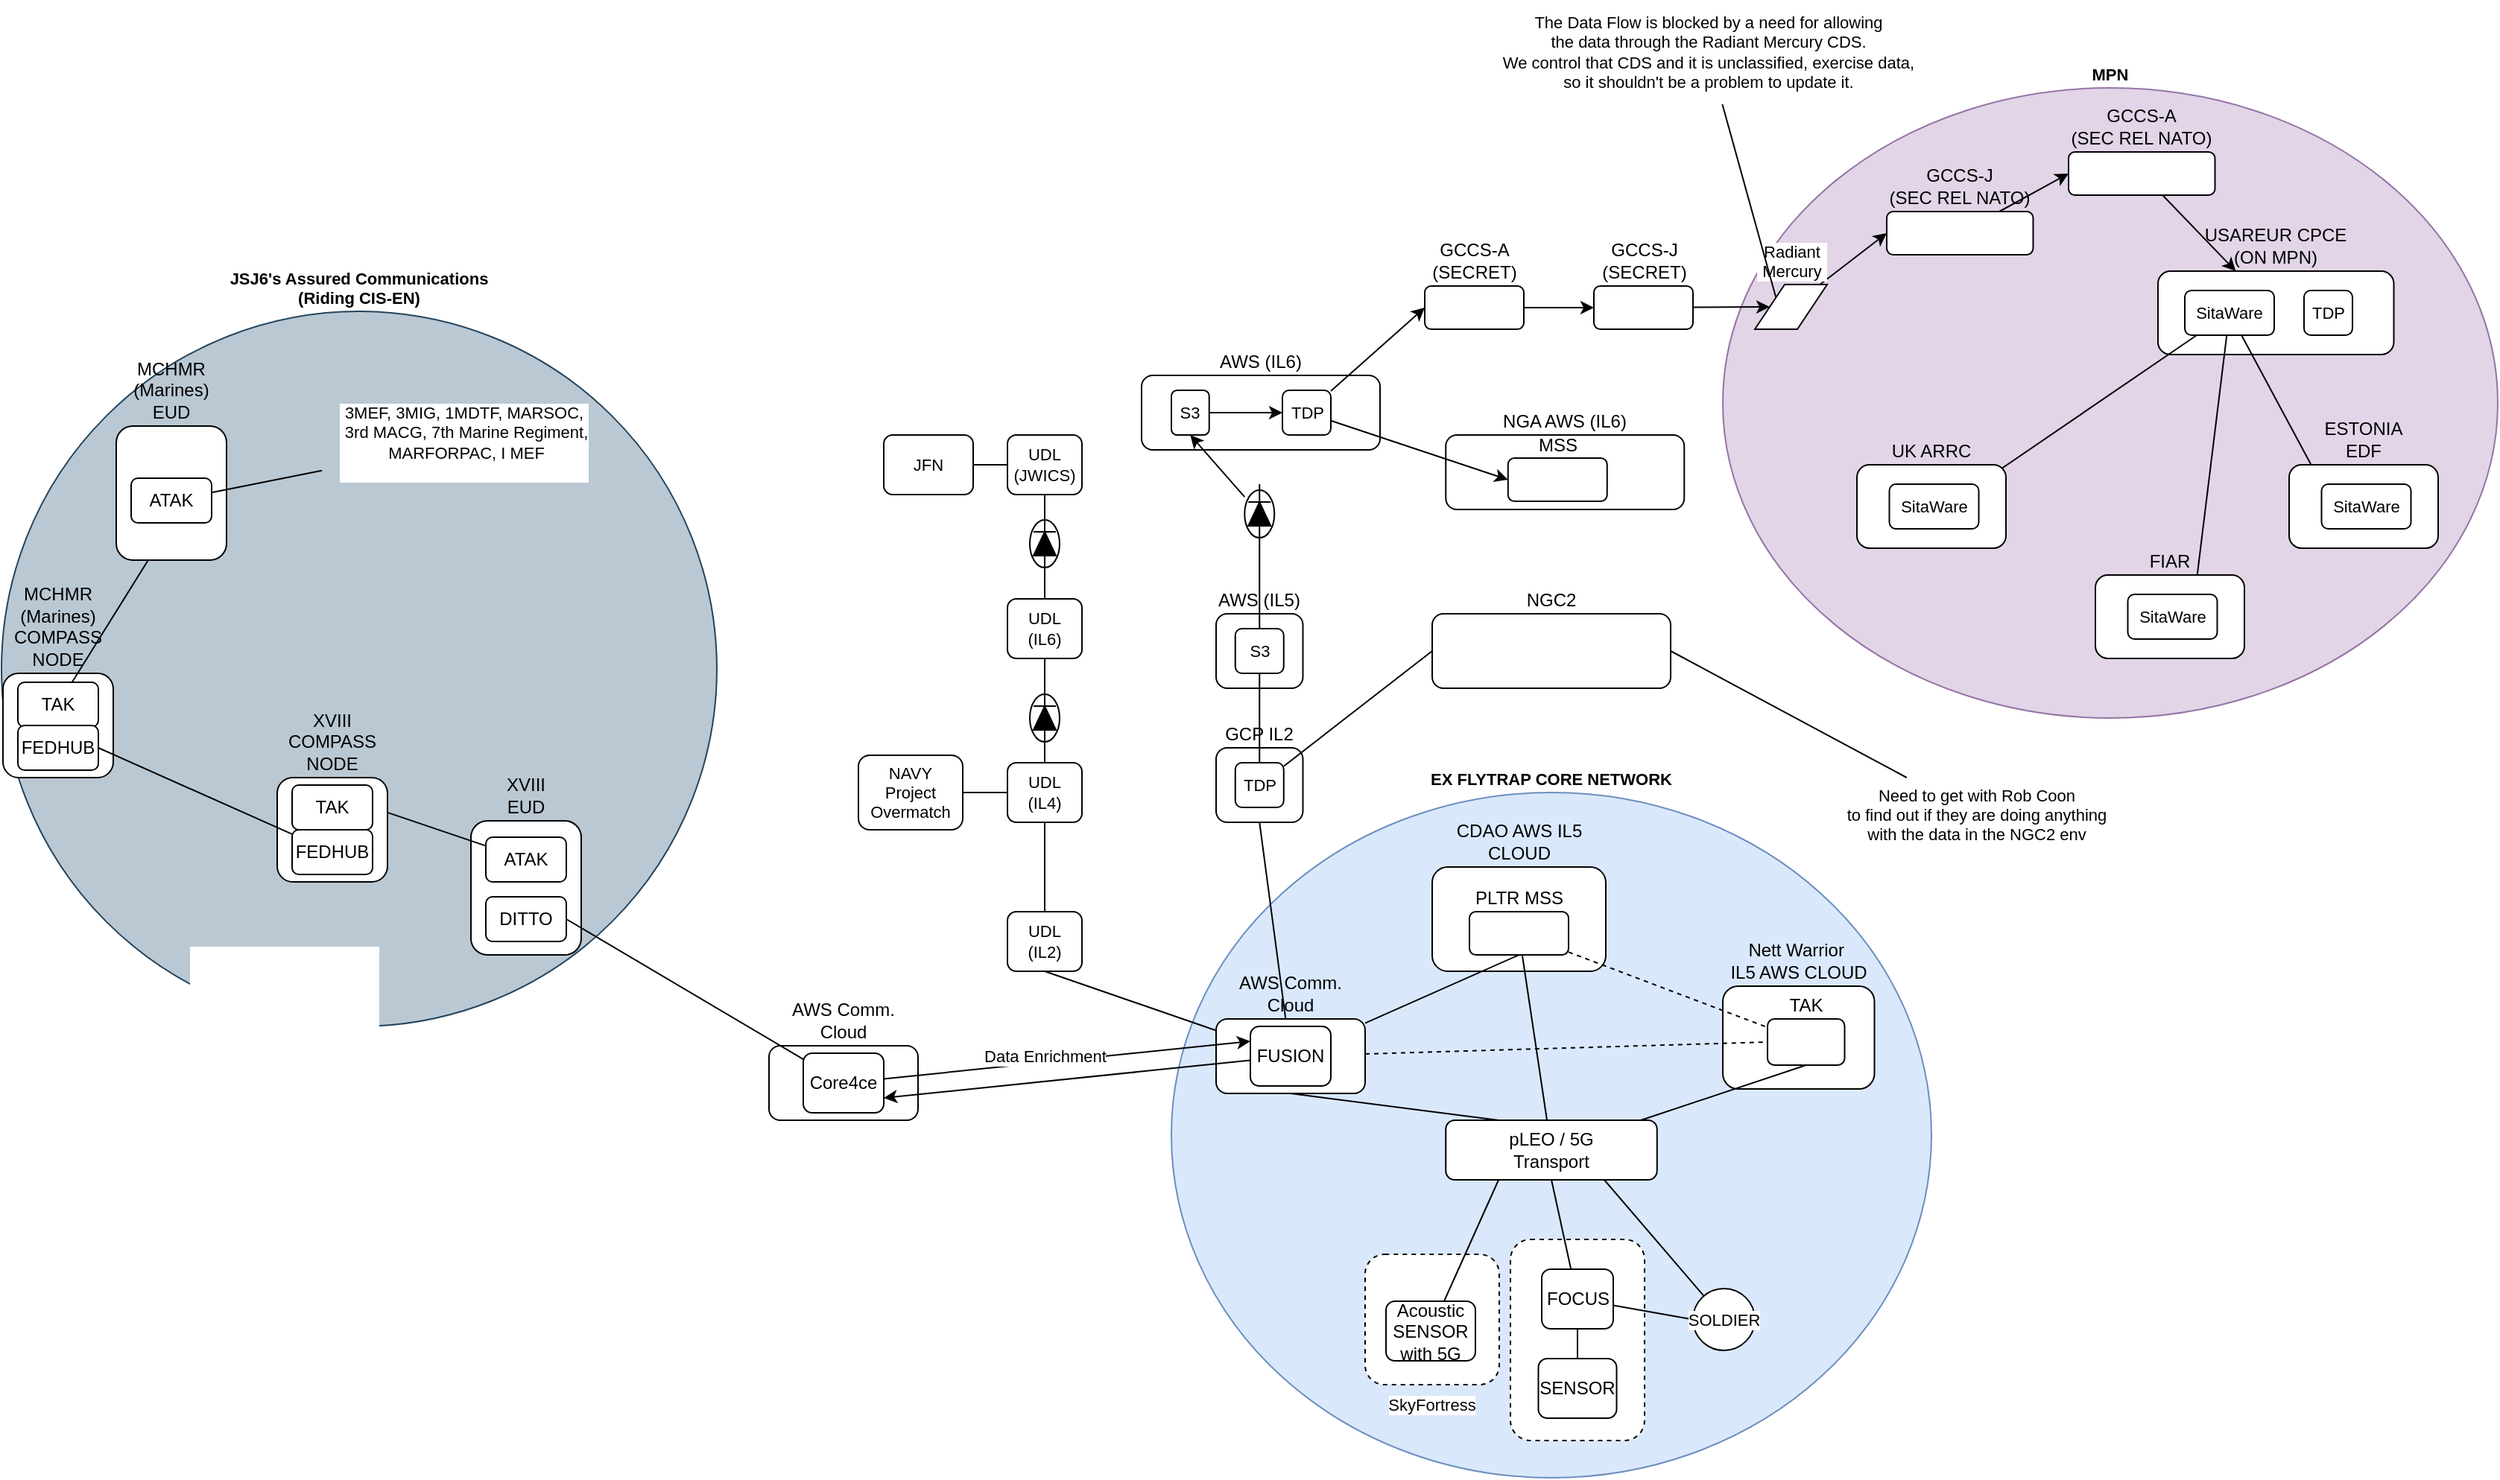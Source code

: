 <mxfile version="27.0.9">
  <diagram name="Page-1" id="hvNq0bLNqhKwoZfUZP0T">
    <mxGraphModel dx="1759" dy="1660" grid="1" gridSize="10" guides="1" tooltips="1" connect="1" arrows="1" fold="1" page="1" pageScale="1" pageWidth="850" pageHeight="1100" math="0" shadow="0">
      <root>
        <mxCell id="0" />
        <mxCell id="1" parent="0" />
        <mxCell id="hDkIq6Xu9XrADPTMmhmZ-83" value="&lt;div&gt;&lt;b&gt;JSJ6&#39;s Assured Communications&lt;/b&gt;&lt;/div&gt;&lt;div&gt;&lt;b&gt;(Riding CIS-EN)&lt;/b&gt;&lt;/div&gt;" style="ellipse;whiteSpace=wrap;html=1;aspect=fixed;fontFamily=Helvetica;fontSize=11;labelBackgroundColor=default;labelPosition=center;verticalLabelPosition=top;align=center;verticalAlign=bottom;fillColor=#bac8d3;strokeColor=#23445d;" parent="1" vertex="1">
          <mxGeometry x="-665" y="-413" width="480" height="480" as="geometry" />
        </mxCell>
        <mxCell id="hDkIq6Xu9XrADPTMmhmZ-85" value="XVIII&lt;div&gt;EUD&lt;/div&gt;" style="rounded=1;whiteSpace=wrap;html=1;labelPosition=center;verticalLabelPosition=top;align=center;verticalAlign=bottom;" parent="1" vertex="1">
          <mxGeometry x="-350" y="-71" width="74" height="90" as="geometry" />
        </mxCell>
        <mxCell id="hDkIq6Xu9XrADPTMmhmZ-66" value="&lt;b&gt;MPN&lt;/b&gt;" style="ellipse;whiteSpace=wrap;html=1;fontFamily=Helvetica;fontSize=11;labelBackgroundColor=default;fillColor=#e1d5e7;strokeColor=#9673a6;labelPosition=center;verticalLabelPosition=top;align=center;verticalAlign=bottom;" parent="1" vertex="1">
          <mxGeometry x="490" y="-563" width="520" height="423" as="geometry" />
        </mxCell>
        <mxCell id="jyh1h8HAa2u7fzU4bVlv-119" value="&lt;b&gt;EX FLYTRAP CORE NETWORK&lt;/b&gt;" style="ellipse;whiteSpace=wrap;html=1;fontFamily=Helvetica;fontSize=11;labelBackgroundColor=default;fillColor=#dae8fc;strokeColor=#6c8ebf;labelPosition=center;verticalLabelPosition=top;align=center;verticalAlign=bottom;" parent="1" vertex="1">
          <mxGeometry x="120" y="-90" width="510" height="460" as="geometry" />
        </mxCell>
        <mxCell id="jyh1h8HAa2u7fzU4bVlv-82" value="AWS Comm. Cloud" style="rounded=1;whiteSpace=wrap;html=1;labelPosition=center;verticalLabelPosition=top;align=center;verticalAlign=bottom;" parent="1" vertex="1">
          <mxGeometry x="150" y="62" width="100" height="50" as="geometry" />
        </mxCell>
        <mxCell id="hDkIq6Xu9XrADPTMmhmZ-47" value="NGA AWS (IL6)" style="rounded=1;whiteSpace=wrap;html=1;labelPosition=center;verticalLabelPosition=top;align=center;verticalAlign=bottom;" parent="1" vertex="1">
          <mxGeometry x="304.13" y="-330" width="160" height="50" as="geometry" />
        </mxCell>
        <mxCell id="hDkIq6Xu9XrADPTMmhmZ-37" value="AWS (IL6)" style="rounded=1;whiteSpace=wrap;html=1;labelPosition=center;verticalLabelPosition=top;align=center;verticalAlign=bottom;" parent="1" vertex="1">
          <mxGeometry x="100" y="-370" width="160" height="50" as="geometry" />
        </mxCell>
        <mxCell id="hDkIq6Xu9XrADPTMmhmZ-25" value="GCP IL2" style="rounded=1;whiteSpace=wrap;html=1;labelPosition=center;verticalLabelPosition=top;align=center;verticalAlign=bottom;" parent="1" vertex="1">
          <mxGeometry x="150" y="-120" width="58.25" height="50" as="geometry" />
        </mxCell>
        <mxCell id="hDkIq6Xu9XrADPTMmhmZ-33" value="AWS (IL5)" style="rounded=1;whiteSpace=wrap;html=1;labelPosition=center;verticalLabelPosition=top;align=center;verticalAlign=bottom;" parent="1" vertex="1">
          <mxGeometry x="150" y="-210" width="58.25" height="50" as="geometry" />
        </mxCell>
        <mxCell id="hDkIq6Xu9XrADPTMmhmZ-26" value="AWS Comm. Cloud" style="rounded=1;whiteSpace=wrap;html=1;labelPosition=center;verticalLabelPosition=top;align=center;verticalAlign=bottom;" parent="1" vertex="1">
          <mxGeometry x="-150" y="80" width="100" height="50" as="geometry" />
        </mxCell>
        <mxCell id="jyh1h8HAa2u7fzU4bVlv-79" value="CDAO AWS IL5 CLOUD" style="rounded=1;whiteSpace=wrap;html=1;labelPosition=center;verticalLabelPosition=top;align=center;verticalAlign=bottom;" parent="1" vertex="1">
          <mxGeometry x="295" y="-40" width="116.5" height="70" as="geometry" />
        </mxCell>
        <mxCell id="jyh1h8HAa2u7fzU4bVlv-77" value="" style="rounded=1;whiteSpace=wrap;html=1;fontFamily=Helvetica;fontSize=11;fontColor=default;labelBackgroundColor=default;dashed=1;labelPosition=center;verticalLabelPosition=bottom;align=center;verticalAlign=top;" parent="1" vertex="1">
          <mxGeometry x="347.5" y="210" width="90" height="135" as="geometry" />
        </mxCell>
        <mxCell id="jyh1h8HAa2u7fzU4bVlv-12" value="Nett Warrior&amp;nbsp;&lt;div&gt;IL5 AWS CLOUD&lt;/div&gt;" style="rounded=1;whiteSpace=wrap;html=1;labelPosition=center;verticalLabelPosition=top;align=center;verticalAlign=bottom;" parent="1" vertex="1">
          <mxGeometry x="490" y="40" width="101.75" height="69" as="geometry" />
        </mxCell>
        <mxCell id="jyh1h8HAa2u7fzU4bVlv-13" value="TAK" style="rounded=1;whiteSpace=wrap;html=1;labelPosition=center;verticalLabelPosition=top;align=center;verticalAlign=bottom;" parent="1" vertex="1">
          <mxGeometry x="520" y="62" width="51.75" height="31" as="geometry" />
        </mxCell>
        <mxCell id="jyh1h8HAa2u7fzU4bVlv-20" style="rounded=0;orthogonalLoop=1;jettySize=auto;html=1;endArrow=none;startFill=0;" parent="1" edge="1">
          <mxGeometry relative="1" as="geometry">
            <mxPoint x="412.5" y="190" as="sourcePoint" />
          </mxGeometry>
        </mxCell>
        <mxCell id="jyh1h8HAa2u7fzU4bVlv-24" style="rounded=0;orthogonalLoop=1;jettySize=auto;html=1;entryX=0.5;entryY=1;entryDx=0;entryDy=0;endArrow=none;startFill=0;" parent="1" edge="1">
          <mxGeometry relative="1" as="geometry">
            <mxPoint x="412.5" y="264" as="targetPoint" />
          </mxGeometry>
        </mxCell>
        <mxCell id="jyh1h8HAa2u7fzU4bVlv-114" style="edgeStyle=none;shape=connector;rounded=0;orthogonalLoop=1;jettySize=auto;html=1;entryX=0.5;entryY=1;entryDx=0;entryDy=0;strokeColor=default;align=center;verticalAlign=middle;fontFamily=Helvetica;fontSize=11;fontColor=default;labelBackgroundColor=default;startFill=0;endArrow=none;" parent="1" source="jyh1h8HAa2u7fzU4bVlv-28" target="jyh1h8HAa2u7fzU4bVlv-13" edge="1">
          <mxGeometry relative="1" as="geometry" />
        </mxCell>
        <mxCell id="jyh1h8HAa2u7fzU4bVlv-116" style="edgeStyle=none;shape=connector;rounded=0;orthogonalLoop=1;jettySize=auto;html=1;strokeColor=default;align=center;verticalAlign=middle;fontFamily=Helvetica;fontSize=11;fontColor=default;labelBackgroundColor=default;startFill=0;endArrow=none;" parent="1" source="jyh1h8HAa2u7fzU4bVlv-28" target="jyh1h8HAa2u7fzU4bVlv-80" edge="1">
          <mxGeometry relative="1" as="geometry" />
        </mxCell>
        <mxCell id="jyh1h8HAa2u7fzU4bVlv-28" value="pLEO / 5G&lt;div&gt;Transport&lt;/div&gt;" style="rounded=1;whiteSpace=wrap;html=1;" parent="1" vertex="1">
          <mxGeometry x="304.13" y="130" width="141.75" height="40" as="geometry" />
        </mxCell>
        <mxCell id="jyh1h8HAa2u7fzU4bVlv-31" style="edgeStyle=orthogonalEdgeStyle;rounded=0;orthogonalLoop=1;jettySize=auto;html=1;endArrow=none;startFill=0;" parent="1" edge="1">
          <mxGeometry relative="1" as="geometry">
            <mxPoint x="629.5" y="203" as="sourcePoint" />
          </mxGeometry>
        </mxCell>
        <mxCell id="jyh1h8HAa2u7fzU4bVlv-35" style="edgeStyle=orthogonalEdgeStyle;rounded=0;orthogonalLoop=1;jettySize=auto;html=1;entryX=0.5;entryY=1;entryDx=0;entryDy=0;endArrow=none;startFill=0;" parent="1" edge="1">
          <mxGeometry relative="1" as="geometry">
            <mxPoint x="630" y="267" as="targetPoint" />
          </mxGeometry>
        </mxCell>
        <mxCell id="jyh1h8HAa2u7fzU4bVlv-50" style="rounded=0;orthogonalLoop=1;jettySize=auto;html=1;entryX=1;entryY=0.5;entryDx=0;entryDy=0;endArrow=none;startFill=0;" parent="1" edge="1">
          <mxGeometry relative="1" as="geometry">
            <mxPoint x="745.363" y="300" as="sourcePoint" />
          </mxGeometry>
        </mxCell>
        <mxCell id="hDkIq6Xu9XrADPTMmhmZ-6" style="edgeStyle=none;shape=connector;rounded=0;orthogonalLoop=1;jettySize=auto;html=1;entryX=0.5;entryY=1;entryDx=0;entryDy=0;strokeColor=default;align=center;verticalAlign=middle;fontFamily=Helvetica;fontSize=11;fontColor=default;labelBackgroundColor=default;startFill=0;endArrow=none;" parent="1" source="jyh1h8HAa2u7fzU4bVlv-56" target="jyh1h8HAa2u7fzU4bVlv-28" edge="1">
          <mxGeometry relative="1" as="geometry" />
        </mxCell>
        <mxCell id="hDkIq6Xu9XrADPTMmhmZ-7" style="edgeStyle=none;shape=connector;rounded=0;orthogonalLoop=1;jettySize=auto;html=1;entryX=0;entryY=0.5;entryDx=0;entryDy=0;strokeColor=default;align=center;verticalAlign=middle;fontFamily=Helvetica;fontSize=11;fontColor=default;labelBackgroundColor=default;startFill=0;endArrow=none;" parent="1" source="jyh1h8HAa2u7fzU4bVlv-56" target="hDkIq6Xu9XrADPTMmhmZ-4" edge="1">
          <mxGeometry relative="1" as="geometry" />
        </mxCell>
        <mxCell id="jyh1h8HAa2u7fzU4bVlv-56" value="FOCUS" style="rounded=1;whiteSpace=wrap;html=1;" parent="1" vertex="1">
          <mxGeometry x="368.5" y="230" width="48" height="40" as="geometry" />
        </mxCell>
        <mxCell id="jyh1h8HAa2u7fzU4bVlv-58" value="SENSOR" style="rounded=1;whiteSpace=wrap;html=1;" parent="1" vertex="1">
          <mxGeometry x="366.25" y="290" width="52.5" height="40" as="geometry" />
        </mxCell>
        <mxCell id="jyh1h8HAa2u7fzU4bVlv-59" value="" style="rounded=0;orthogonalLoop=1;jettySize=auto;html=1;entryX=0.5;entryY=1;entryDx=0;entryDy=0;endArrow=none;startFill=0;" parent="1" source="jyh1h8HAa2u7fzU4bVlv-58" target="jyh1h8HAa2u7fzU4bVlv-56" edge="1">
          <mxGeometry relative="1" as="geometry">
            <mxPoint x="163.25" y="335" as="sourcePoint" />
            <mxPoint x="178.25" y="395" as="targetPoint" />
          </mxGeometry>
        </mxCell>
        <mxCell id="hDkIq6Xu9XrADPTMmhmZ-2" style="rounded=0;orthogonalLoop=1;jettySize=auto;html=1;endArrow=none;startFill=0;dashed=1;" parent="1" source="jyh1h8HAa2u7fzU4bVlv-80" target="jyh1h8HAa2u7fzU4bVlv-13" edge="1">
          <mxGeometry relative="1" as="geometry" />
        </mxCell>
        <mxCell id="jyh1h8HAa2u7fzU4bVlv-80" value="PLTR MSS" style="rounded=1;whiteSpace=wrap;html=1;labelPosition=center;verticalLabelPosition=top;align=center;verticalAlign=bottom;" parent="1" vertex="1">
          <mxGeometry x="320" y="-10" width="66.5" height="29" as="geometry" />
        </mxCell>
        <mxCell id="jyh1h8HAa2u7fzU4bVlv-117" style="edgeStyle=none;shape=connector;rounded=0;orthogonalLoop=1;jettySize=auto;html=1;entryX=0.5;entryY=1;entryDx=0;entryDy=0;strokeColor=default;align=center;verticalAlign=middle;fontFamily=Helvetica;fontSize=11;fontColor=default;labelBackgroundColor=default;startFill=0;endArrow=none;" parent="1" source="jyh1h8HAa2u7fzU4bVlv-82" target="jyh1h8HAa2u7fzU4bVlv-80" edge="1">
          <mxGeometry relative="1" as="geometry" />
        </mxCell>
        <mxCell id="jyh1h8HAa2u7fzU4bVlv-118" style="edgeStyle=none;shape=connector;rounded=0;orthogonalLoop=1;jettySize=auto;html=1;entryX=0;entryY=0.5;entryDx=0;entryDy=0;strokeColor=default;align=center;verticalAlign=middle;fontFamily=Helvetica;fontSize=11;fontColor=default;labelBackgroundColor=default;startFill=0;endArrow=none;dashed=1;" parent="1" source="jyh1h8HAa2u7fzU4bVlv-82" target="jyh1h8HAa2u7fzU4bVlv-13" edge="1">
          <mxGeometry relative="1" as="geometry" />
        </mxCell>
        <mxCell id="hDkIq6Xu9XrADPTMmhmZ-13" style="edgeStyle=none;shape=connector;rounded=0;orthogonalLoop=1;jettySize=auto;html=1;entryX=0.5;entryY=1;entryDx=0;entryDy=0;strokeColor=default;align=center;verticalAlign=middle;fontFamily=Helvetica;fontSize=11;fontColor=default;labelBackgroundColor=default;startFill=0;endArrow=none;" parent="1" source="jyh1h8HAa2u7fzU4bVlv-82" target="hDkIq6Xu9XrADPTMmhmZ-9" edge="1">
          <mxGeometry relative="1" as="geometry" />
        </mxCell>
        <mxCell id="hDkIq6Xu9XrADPTMmhmZ-31" style="edgeStyle=none;shape=connector;rounded=0;orthogonalLoop=1;jettySize=auto;html=1;entryX=0.5;entryY=1;entryDx=0;entryDy=0;strokeColor=default;align=center;verticalAlign=middle;fontFamily=Helvetica;fontSize=11;fontColor=default;labelBackgroundColor=default;startFill=0;endArrow=none;" parent="1" source="jyh1h8HAa2u7fzU4bVlv-82" target="hDkIq6Xu9XrADPTMmhmZ-25" edge="1">
          <mxGeometry relative="1" as="geometry" />
        </mxCell>
        <mxCell id="jyh1h8HAa2u7fzU4bVlv-83" value="SkyFortress" style="rounded=1;whiteSpace=wrap;html=1;fontFamily=Helvetica;fontSize=11;fontColor=default;labelBackgroundColor=default;dashed=1;labelPosition=center;verticalLabelPosition=bottom;align=center;verticalAlign=top;" parent="1" vertex="1">
          <mxGeometry x="250" y="220" width="90" height="87.5" as="geometry" />
        </mxCell>
        <mxCell id="jyh1h8HAa2u7fzU4bVlv-101" style="edgeStyle=none;shape=connector;rounded=0;orthogonalLoop=1;jettySize=auto;html=1;entryX=0.5;entryY=1;entryDx=0;entryDy=0;strokeColor=default;align=center;verticalAlign=middle;fontFamily=Helvetica;fontSize=11;fontColor=default;labelBackgroundColor=default;startFill=0;endArrow=none;exitX=0.25;exitY=0;exitDx=0;exitDy=0;" parent="1" source="jyh1h8HAa2u7fzU4bVlv-28" target="jyh1h8HAa2u7fzU4bVlv-82" edge="1">
          <mxGeometry relative="1" as="geometry" />
        </mxCell>
        <mxCell id="hDkIq6Xu9XrADPTMmhmZ-5" style="edgeStyle=none;shape=connector;rounded=0;orthogonalLoop=1;jettySize=auto;html=1;entryX=0.25;entryY=1;entryDx=0;entryDy=0;strokeColor=default;align=center;verticalAlign=middle;fontFamily=Helvetica;fontSize=11;fontColor=default;labelBackgroundColor=default;startFill=0;endArrow=none;" parent="1" source="jyh1h8HAa2u7fzU4bVlv-84" target="jyh1h8HAa2u7fzU4bVlv-28" edge="1">
          <mxGeometry relative="1" as="geometry" />
        </mxCell>
        <mxCell id="jyh1h8HAa2u7fzU4bVlv-84" value="Acoustic SENSOR&lt;div&gt;with 5G&lt;/div&gt;" style="rounded=1;whiteSpace=wrap;html=1;" parent="1" vertex="1">
          <mxGeometry x="264" y="251.5" width="60" height="40" as="geometry" />
        </mxCell>
        <mxCell id="hDkIq6Xu9XrADPTMmhmZ-28" style="edgeStyle=none;shape=connector;rounded=0;orthogonalLoop=1;jettySize=auto;html=1;entryX=1;entryY=0.75;entryDx=0;entryDy=0;strokeColor=default;align=center;verticalAlign=middle;fontFamily=Helvetica;fontSize=11;fontColor=default;labelBackgroundColor=default;startFill=0;endArrow=classic;endFill=1;" parent="1" source="hDkIq6Xu9XrADPTMmhmZ-3" target="hDkIq6Xu9XrADPTMmhmZ-27" edge="1">
          <mxGeometry relative="1" as="geometry" />
        </mxCell>
        <mxCell id="hDkIq6Xu9XrADPTMmhmZ-3" value="FUSION" style="rounded=1;whiteSpace=wrap;html=1;" parent="1" vertex="1">
          <mxGeometry x="173" y="67" width="54" height="40" as="geometry" />
        </mxCell>
        <mxCell id="hDkIq6Xu9XrADPTMmhmZ-8" style="edgeStyle=none;shape=connector;rounded=0;orthogonalLoop=1;jettySize=auto;html=1;entryX=0.75;entryY=1;entryDx=0;entryDy=0;strokeColor=default;align=center;verticalAlign=middle;fontFamily=Helvetica;fontSize=11;fontColor=default;labelBackgroundColor=default;startFill=0;endArrow=none;" parent="1" source="hDkIq6Xu9XrADPTMmhmZ-4" target="jyh1h8HAa2u7fzU4bVlv-28" edge="1">
          <mxGeometry relative="1" as="geometry" />
        </mxCell>
        <mxCell id="hDkIq6Xu9XrADPTMmhmZ-4" value="SOLDIER" style="ellipse;whiteSpace=wrap;html=1;aspect=fixed;fontFamily=Helvetica;fontSize=11;fontColor=default;labelBackgroundColor=default;" parent="1" vertex="1">
          <mxGeometry x="470" y="243" width="41.5" height="41.5" as="geometry" />
        </mxCell>
        <mxCell id="hDkIq6Xu9XrADPTMmhmZ-20" style="edgeStyle=none;shape=connector;rounded=0;orthogonalLoop=1;jettySize=auto;html=1;entryX=0.5;entryY=1;entryDx=0;entryDy=0;strokeColor=default;align=center;verticalAlign=middle;fontFamily=Helvetica;fontSize=11;fontColor=default;labelBackgroundColor=default;startFill=0;endArrow=none;" parent="1" source="hDkIq6Xu9XrADPTMmhmZ-9" target="hDkIq6Xu9XrADPTMmhmZ-10" edge="1">
          <mxGeometry relative="1" as="geometry" />
        </mxCell>
        <mxCell id="hDkIq6Xu9XrADPTMmhmZ-9" value="UDL&lt;div&gt;(IL2)&lt;/div&gt;" style="rounded=1;whiteSpace=wrap;html=1;fontFamily=Helvetica;fontSize=11;fontColor=default;labelBackgroundColor=default;" parent="1" vertex="1">
          <mxGeometry x="10" y="-10" width="50" height="40" as="geometry" />
        </mxCell>
        <mxCell id="hDkIq6Xu9XrADPTMmhmZ-10" value="UDL&lt;div&gt;(IL4)&lt;/div&gt;" style="rounded=1;whiteSpace=wrap;html=1;fontFamily=Helvetica;fontSize=11;fontColor=default;labelBackgroundColor=default;" parent="1" vertex="1">
          <mxGeometry x="10" y="-110" width="50" height="40" as="geometry" />
        </mxCell>
        <mxCell id="hDkIq6Xu9XrADPTMmhmZ-11" value="UDL&lt;div&gt;(IL6)&lt;/div&gt;" style="rounded=1;whiteSpace=wrap;html=1;fontFamily=Helvetica;fontSize=11;fontColor=default;labelBackgroundColor=default;" parent="1" vertex="1">
          <mxGeometry x="10" y="-220" width="50" height="40" as="geometry" />
        </mxCell>
        <mxCell id="hDkIq6Xu9XrADPTMmhmZ-12" value="UDL&lt;div&gt;(JWICS)&lt;/div&gt;" style="rounded=1;whiteSpace=wrap;html=1;fontFamily=Helvetica;fontSize=11;fontColor=default;labelBackgroundColor=default;" parent="1" vertex="1">
          <mxGeometry x="10" y="-330" width="50" height="40" as="geometry" />
        </mxCell>
        <mxCell id="hDkIq6Xu9XrADPTMmhmZ-17" style="edgeStyle=none;shape=connector;rounded=0;orthogonalLoop=1;jettySize=auto;html=1;entryX=0.5;entryY=1;entryDx=0;entryDy=0;strokeColor=default;align=center;verticalAlign=middle;fontFamily=Helvetica;fontSize=11;fontColor=default;labelBackgroundColor=default;startFill=0;endArrow=none;" parent="1" source="hDkIq6Xu9XrADPTMmhmZ-14" target="hDkIq6Xu9XrADPTMmhmZ-12" edge="1">
          <mxGeometry relative="1" as="geometry" />
        </mxCell>
        <mxCell id="hDkIq6Xu9XrADPTMmhmZ-14" value="" style="pointerEvents=1;fillColor=strokeColor;verticalLabelPosition=bottom;shadow=0;dashed=0;align=center;html=1;verticalAlign=top;shape=mxgraph.electrical.diodes.tunnel_diode_2;fontFamily=Helvetica;fontSize=11;fontColor=default;labelBackgroundColor=default;rotation=-90;" parent="1" vertex="1">
          <mxGeometry x="15" y="-267" width="40" height="20" as="geometry" />
        </mxCell>
        <mxCell id="hDkIq6Xu9XrADPTMmhmZ-19" style="edgeStyle=none;shape=connector;rounded=0;orthogonalLoop=1;jettySize=auto;html=1;entryX=0.5;entryY=1;entryDx=0;entryDy=0;strokeColor=default;align=center;verticalAlign=middle;fontFamily=Helvetica;fontSize=11;fontColor=default;labelBackgroundColor=default;startFill=0;endArrow=none;" parent="1" source="hDkIq6Xu9XrADPTMmhmZ-15" target="hDkIq6Xu9XrADPTMmhmZ-11" edge="1">
          <mxGeometry relative="1" as="geometry" />
        </mxCell>
        <mxCell id="hDkIq6Xu9XrADPTMmhmZ-15" value="" style="pointerEvents=1;fillColor=strokeColor;verticalLabelPosition=bottom;shadow=0;dashed=0;align=center;html=1;verticalAlign=top;shape=mxgraph.electrical.diodes.tunnel_diode_2;fontFamily=Helvetica;fontSize=11;fontColor=default;labelBackgroundColor=default;rotation=-90;" parent="1" vertex="1">
          <mxGeometry x="15" y="-150" width="40" height="20" as="geometry" />
        </mxCell>
        <mxCell id="hDkIq6Xu9XrADPTMmhmZ-16" style="edgeStyle=none;shape=connector;rounded=0;orthogonalLoop=1;jettySize=auto;html=1;entryX=0;entryY=0.5;entryDx=0;entryDy=0;entryPerimeter=0;strokeColor=default;align=center;verticalAlign=middle;fontFamily=Helvetica;fontSize=11;fontColor=default;labelBackgroundColor=default;startFill=0;endArrow=none;" parent="1" source="hDkIq6Xu9XrADPTMmhmZ-11" target="hDkIq6Xu9XrADPTMmhmZ-14" edge="1">
          <mxGeometry relative="1" as="geometry" />
        </mxCell>
        <mxCell id="hDkIq6Xu9XrADPTMmhmZ-18" style="edgeStyle=none;shape=connector;rounded=0;orthogonalLoop=1;jettySize=auto;html=1;entryX=0;entryY=0.5;entryDx=0;entryDy=0;entryPerimeter=0;strokeColor=default;align=center;verticalAlign=middle;fontFamily=Helvetica;fontSize=11;fontColor=default;labelBackgroundColor=default;startFill=0;endArrow=none;" parent="1" source="hDkIq6Xu9XrADPTMmhmZ-10" target="hDkIq6Xu9XrADPTMmhmZ-15" edge="1">
          <mxGeometry relative="1" as="geometry" />
        </mxCell>
        <mxCell id="hDkIq6Xu9XrADPTMmhmZ-22" style="edgeStyle=none;shape=connector;rounded=0;orthogonalLoop=1;jettySize=auto;html=1;strokeColor=default;align=center;verticalAlign=middle;fontFamily=Helvetica;fontSize=11;fontColor=default;labelBackgroundColor=default;startFill=0;endArrow=none;" parent="1" source="hDkIq6Xu9XrADPTMmhmZ-21" target="hDkIq6Xu9XrADPTMmhmZ-12" edge="1">
          <mxGeometry relative="1" as="geometry" />
        </mxCell>
        <mxCell id="hDkIq6Xu9XrADPTMmhmZ-21" value="JFN" style="rounded=1;whiteSpace=wrap;html=1;fontFamily=Helvetica;fontSize=11;fontColor=default;labelBackgroundColor=default;" parent="1" vertex="1">
          <mxGeometry x="-73" y="-330" width="60" height="40" as="geometry" />
        </mxCell>
        <mxCell id="hDkIq6Xu9XrADPTMmhmZ-24" style="edgeStyle=none;shape=connector;rounded=0;orthogonalLoop=1;jettySize=auto;html=1;strokeColor=default;align=center;verticalAlign=middle;fontFamily=Helvetica;fontSize=11;fontColor=default;labelBackgroundColor=default;startFill=0;endArrow=none;" parent="1" source="hDkIq6Xu9XrADPTMmhmZ-23" target="hDkIq6Xu9XrADPTMmhmZ-10" edge="1">
          <mxGeometry relative="1" as="geometry" />
        </mxCell>
        <mxCell id="hDkIq6Xu9XrADPTMmhmZ-23" value="NAVY&lt;div&gt;Project Overmatch&lt;/div&gt;" style="rounded=1;whiteSpace=wrap;html=1;fontFamily=Helvetica;fontSize=11;fontColor=default;labelBackgroundColor=default;" parent="1" vertex="1">
          <mxGeometry x="-90" y="-115" width="70" height="50" as="geometry" />
        </mxCell>
        <mxCell id="hDkIq6Xu9XrADPTMmhmZ-29" style="edgeStyle=none;shape=connector;rounded=0;orthogonalLoop=1;jettySize=auto;html=1;entryX=0;entryY=0.25;entryDx=0;entryDy=0;strokeColor=default;align=center;verticalAlign=middle;fontFamily=Helvetica;fontSize=11;fontColor=default;labelBackgroundColor=default;startFill=0;endArrow=classic;endFill=1;" parent="1" source="hDkIq6Xu9XrADPTMmhmZ-27" target="hDkIq6Xu9XrADPTMmhmZ-3" edge="1">
          <mxGeometry relative="1" as="geometry" />
        </mxCell>
        <mxCell id="hDkIq6Xu9XrADPTMmhmZ-30" value="Data Enrichment" style="edgeLabel;html=1;align=center;verticalAlign=middle;resizable=0;points=[];fontFamily=Helvetica;fontSize=11;fontColor=default;labelBackgroundColor=default;" parent="hDkIq6Xu9XrADPTMmhmZ-29" vertex="1" connectable="0">
          <mxGeometry x="-0.411" y="4" relative="1" as="geometry">
            <mxPoint x="36" y="-4" as="offset" />
          </mxGeometry>
        </mxCell>
        <mxCell id="hDkIq6Xu9XrADPTMmhmZ-87" style="edgeStyle=none;shape=connector;rounded=0;orthogonalLoop=1;jettySize=auto;html=1;entryX=1;entryY=0.5;entryDx=0;entryDy=0;strokeColor=default;align=center;verticalAlign=middle;fontFamily=Helvetica;fontSize=11;fontColor=default;labelBackgroundColor=default;startFill=0;endArrow=none;" parent="1" source="hDkIq6Xu9XrADPTMmhmZ-27" target="hDkIq6Xu9XrADPTMmhmZ-86" edge="1">
          <mxGeometry relative="1" as="geometry" />
        </mxCell>
        <mxCell id="hDkIq6Xu9XrADPTMmhmZ-27" value="Core4ce" style="rounded=1;whiteSpace=wrap;html=1;" parent="1" vertex="1">
          <mxGeometry x="-127" y="85" width="54" height="40" as="geometry" />
        </mxCell>
        <mxCell id="hDkIq6Xu9XrADPTMmhmZ-45" style="edgeStyle=none;shape=connector;rounded=0;orthogonalLoop=1;jettySize=auto;html=1;entryX=0.5;entryY=1;entryDx=0;entryDy=0;strokeColor=default;align=center;verticalAlign=middle;fontFamily=Helvetica;fontSize=11;fontColor=default;labelBackgroundColor=default;startFill=0;endArrow=classic;endFill=1;" parent="1" source="hDkIq6Xu9XrADPTMmhmZ-35" target="hDkIq6Xu9XrADPTMmhmZ-42" edge="1">
          <mxGeometry relative="1" as="geometry" />
        </mxCell>
        <mxCell id="hDkIq6Xu9XrADPTMmhmZ-35" value="" style="pointerEvents=1;fillColor=strokeColor;verticalLabelPosition=bottom;shadow=0;dashed=0;align=center;html=1;verticalAlign=top;shape=mxgraph.electrical.diodes.tunnel_diode_2;fontFamily=Helvetica;fontSize=11;fontColor=default;labelBackgroundColor=default;rotation=-90;" parent="1" vertex="1">
          <mxGeometry x="159.13" y="-287" width="40" height="20" as="geometry" />
        </mxCell>
        <mxCell id="hDkIq6Xu9XrADPTMmhmZ-43" style="edgeStyle=none;shape=connector;rounded=0;orthogonalLoop=1;jettySize=auto;html=1;entryX=0.5;entryY=1;entryDx=0;entryDy=0;strokeColor=default;align=center;verticalAlign=middle;fontFamily=Helvetica;fontSize=11;fontColor=default;labelBackgroundColor=default;startFill=0;endArrow=none;" parent="1" source="hDkIq6Xu9XrADPTMmhmZ-39" target="hDkIq6Xu9XrADPTMmhmZ-41" edge="1">
          <mxGeometry relative="1" as="geometry" />
        </mxCell>
        <mxCell id="hDkIq6Xu9XrADPTMmhmZ-80" style="edgeStyle=none;shape=connector;rounded=0;orthogonalLoop=1;jettySize=auto;html=1;entryX=0;entryY=0.5;entryDx=0;entryDy=0;strokeColor=default;align=center;verticalAlign=middle;fontFamily=Helvetica;fontSize=11;fontColor=default;labelBackgroundColor=default;startFill=0;endArrow=none;" parent="1" source="hDkIq6Xu9XrADPTMmhmZ-39" target="hDkIq6Xu9XrADPTMmhmZ-79" edge="1">
          <mxGeometry relative="1" as="geometry" />
        </mxCell>
        <mxCell id="hDkIq6Xu9XrADPTMmhmZ-39" value="TDP" style="rounded=1;whiteSpace=wrap;html=1;fontFamily=Helvetica;fontSize=11;fontColor=default;labelBackgroundColor=default;" parent="1" vertex="1">
          <mxGeometry x="162.88" y="-110" width="32.5" height="30" as="geometry" />
        </mxCell>
        <mxCell id="hDkIq6Xu9XrADPTMmhmZ-49" style="edgeStyle=none;shape=connector;rounded=0;orthogonalLoop=1;jettySize=auto;html=1;entryX=0;entryY=0.5;entryDx=0;entryDy=0;strokeColor=default;align=center;verticalAlign=middle;fontFamily=Helvetica;fontSize=11;fontColor=default;labelBackgroundColor=default;startFill=0;endArrow=classic;endFill=1;" parent="1" source="hDkIq6Xu9XrADPTMmhmZ-40" target="hDkIq6Xu9XrADPTMmhmZ-48" edge="1">
          <mxGeometry relative="1" as="geometry" />
        </mxCell>
        <mxCell id="hDkIq6Xu9XrADPTMmhmZ-52" style="edgeStyle=none;shape=connector;rounded=0;orthogonalLoop=1;jettySize=auto;html=1;entryX=0;entryY=0.5;entryDx=0;entryDy=0;strokeColor=default;align=center;verticalAlign=middle;fontFamily=Helvetica;fontSize=11;fontColor=default;labelBackgroundColor=default;startFill=0;endArrow=classic;endFill=1;" parent="1" source="hDkIq6Xu9XrADPTMmhmZ-40" target="hDkIq6Xu9XrADPTMmhmZ-50" edge="1">
          <mxGeometry relative="1" as="geometry" />
        </mxCell>
        <mxCell id="hDkIq6Xu9XrADPTMmhmZ-40" value="TDP" style="rounded=1;whiteSpace=wrap;html=1;fontFamily=Helvetica;fontSize=11;fontColor=default;labelBackgroundColor=default;" parent="1" vertex="1">
          <mxGeometry x="194.5" y="-360" width="32.5" height="30" as="geometry" />
        </mxCell>
        <mxCell id="hDkIq6Xu9XrADPTMmhmZ-41" value="S3" style="rounded=1;whiteSpace=wrap;html=1;fontFamily=Helvetica;fontSize=11;fontColor=default;labelBackgroundColor=default;" parent="1" vertex="1">
          <mxGeometry x="162.88" y="-200" width="32.5" height="30" as="geometry" />
        </mxCell>
        <mxCell id="hDkIq6Xu9XrADPTMmhmZ-46" style="edgeStyle=none;shape=connector;rounded=0;orthogonalLoop=1;jettySize=auto;html=1;entryX=0;entryY=0.5;entryDx=0;entryDy=0;strokeColor=default;align=center;verticalAlign=middle;fontFamily=Helvetica;fontSize=11;fontColor=default;labelBackgroundColor=default;startFill=0;endArrow=classic;endFill=1;" parent="1" source="hDkIq6Xu9XrADPTMmhmZ-42" target="hDkIq6Xu9XrADPTMmhmZ-40" edge="1">
          <mxGeometry relative="1" as="geometry" />
        </mxCell>
        <mxCell id="hDkIq6Xu9XrADPTMmhmZ-42" value="S3" style="rounded=1;whiteSpace=wrap;html=1;fontFamily=Helvetica;fontSize=11;fontColor=default;labelBackgroundColor=default;" parent="1" vertex="1">
          <mxGeometry x="120" y="-360" width="25.37" height="30" as="geometry" />
        </mxCell>
        <mxCell id="hDkIq6Xu9XrADPTMmhmZ-44" style="edgeStyle=none;shape=connector;rounded=0;orthogonalLoop=1;jettySize=auto;html=1;entryX=0;entryY=0.5;entryDx=0;entryDy=0;entryPerimeter=0;strokeColor=default;align=center;verticalAlign=middle;fontFamily=Helvetica;fontSize=11;fontColor=default;labelBackgroundColor=default;startFill=0;endArrow=none;" parent="1" source="hDkIq6Xu9XrADPTMmhmZ-41" target="hDkIq6Xu9XrADPTMmhmZ-35" edge="1">
          <mxGeometry relative="1" as="geometry" />
        </mxCell>
        <mxCell id="hDkIq6Xu9XrADPTMmhmZ-48" value="MSS" style="rounded=1;whiteSpace=wrap;html=1;labelPosition=center;verticalLabelPosition=top;align=center;verticalAlign=bottom;" parent="1" vertex="1">
          <mxGeometry x="345.88" y="-314.5" width="66.5" height="29" as="geometry" />
        </mxCell>
        <mxCell id="hDkIq6Xu9XrADPTMmhmZ-53" style="edgeStyle=none;shape=connector;rounded=0;orthogonalLoop=1;jettySize=auto;html=1;entryX=0;entryY=0.5;entryDx=0;entryDy=0;strokeColor=default;align=center;verticalAlign=middle;fontFamily=Helvetica;fontSize=11;fontColor=default;labelBackgroundColor=default;startFill=0;endArrow=classic;endFill=1;" parent="1" source="hDkIq6Xu9XrADPTMmhmZ-50" target="hDkIq6Xu9XrADPTMmhmZ-51" edge="1">
          <mxGeometry relative="1" as="geometry" />
        </mxCell>
        <mxCell id="hDkIq6Xu9XrADPTMmhmZ-50" value="GCCS-A&lt;div&gt;(SECRET)&lt;/div&gt;" style="rounded=1;whiteSpace=wrap;html=1;labelPosition=center;verticalLabelPosition=top;align=center;verticalAlign=bottom;" parent="1" vertex="1">
          <mxGeometry x="290" y="-430" width="66.5" height="29" as="geometry" />
        </mxCell>
        <mxCell id="hDkIq6Xu9XrADPTMmhmZ-56" style="edgeStyle=none;shape=connector;rounded=0;orthogonalLoop=1;jettySize=auto;html=1;entryX=0;entryY=0.5;entryDx=0;entryDy=0;strokeColor=default;align=center;verticalAlign=middle;fontFamily=Helvetica;fontSize=11;fontColor=default;labelBackgroundColor=default;startFill=0;endArrow=classic;endFill=1;" parent="1" source="hDkIq6Xu9XrADPTMmhmZ-51" target="hDkIq6Xu9XrADPTMmhmZ-55" edge="1">
          <mxGeometry relative="1" as="geometry" />
        </mxCell>
        <mxCell id="hDkIq6Xu9XrADPTMmhmZ-51" value="GCCS-J&lt;div&gt;(SECRET)&lt;/div&gt;" style="rounded=1;whiteSpace=wrap;html=1;labelPosition=center;verticalLabelPosition=top;align=center;verticalAlign=bottom;" parent="1" vertex="1">
          <mxGeometry x="403.5" y="-430" width="66.5" height="29" as="geometry" />
        </mxCell>
        <mxCell id="hDkIq6Xu9XrADPTMmhmZ-58" style="edgeStyle=none;shape=connector;rounded=0;orthogonalLoop=1;jettySize=auto;html=1;entryX=0;entryY=0.5;entryDx=0;entryDy=0;strokeColor=default;align=center;verticalAlign=middle;fontFamily=Helvetica;fontSize=11;fontColor=default;labelBackgroundColor=default;startFill=0;endArrow=classic;endFill=1;" parent="1" source="hDkIq6Xu9XrADPTMmhmZ-55" target="hDkIq6Xu9XrADPTMmhmZ-57" edge="1">
          <mxGeometry relative="1" as="geometry" />
        </mxCell>
        <mxCell id="hDkIq6Xu9XrADPTMmhmZ-55" value="Radiant Mercury" style="shape=parallelogram;perimeter=parallelogramPerimeter;whiteSpace=wrap;html=1;fixedSize=1;fontFamily=Helvetica;fontSize=11;fontColor=default;labelBackgroundColor=default;labelPosition=center;verticalLabelPosition=top;align=center;verticalAlign=bottom;" parent="1" vertex="1">
          <mxGeometry x="511.5" y="-431" width="48.5" height="30" as="geometry" />
        </mxCell>
        <mxCell id="hDkIq6Xu9XrADPTMmhmZ-60" style="edgeStyle=none;shape=connector;rounded=0;orthogonalLoop=1;jettySize=auto;html=1;entryX=0;entryY=0.5;entryDx=0;entryDy=0;strokeColor=default;align=center;verticalAlign=middle;fontFamily=Helvetica;fontSize=11;fontColor=default;labelBackgroundColor=default;startFill=0;endArrow=classic;endFill=1;" parent="1" source="hDkIq6Xu9XrADPTMmhmZ-57" target="hDkIq6Xu9XrADPTMmhmZ-59" edge="1">
          <mxGeometry relative="1" as="geometry" />
        </mxCell>
        <mxCell id="hDkIq6Xu9XrADPTMmhmZ-57" value="GCCS-J&lt;div&gt;(SEC REL NATO)&lt;/div&gt;" style="rounded=1;whiteSpace=wrap;html=1;labelPosition=center;verticalLabelPosition=top;align=center;verticalAlign=bottom;" parent="1" vertex="1">
          <mxGeometry x="600" y="-480" width="98.25" height="29" as="geometry" />
        </mxCell>
        <mxCell id="hDkIq6Xu9XrADPTMmhmZ-62" value="" style="edgeStyle=none;shape=connector;rounded=0;orthogonalLoop=1;jettySize=auto;html=1;strokeColor=default;align=center;verticalAlign=middle;fontFamily=Helvetica;fontSize=11;fontColor=default;labelBackgroundColor=default;startFill=0;endArrow=classic;endFill=1;" parent="1" source="hDkIq6Xu9XrADPTMmhmZ-59" target="hDkIq6Xu9XrADPTMmhmZ-61" edge="1">
          <mxGeometry relative="1" as="geometry" />
        </mxCell>
        <mxCell id="hDkIq6Xu9XrADPTMmhmZ-59" value="GCCS-A&lt;div&gt;(SEC REL NATO)&lt;/div&gt;" style="rounded=1;whiteSpace=wrap;html=1;labelPosition=center;verticalLabelPosition=top;align=center;verticalAlign=bottom;" parent="1" vertex="1">
          <mxGeometry x="722" y="-520" width="98.25" height="29" as="geometry" />
        </mxCell>
        <mxCell id="hDkIq6Xu9XrADPTMmhmZ-61" value="USAREUR CPCE&lt;div&gt;(ON MPN)&lt;/div&gt;" style="rounded=1;whiteSpace=wrap;html=1;labelPosition=center;verticalLabelPosition=top;align=center;verticalAlign=bottom;" parent="1" vertex="1">
          <mxGeometry x="782" y="-440" width="158.25" height="56" as="geometry" />
        </mxCell>
        <mxCell id="hDkIq6Xu9XrADPTMmhmZ-64" value="TDP" style="rounded=1;whiteSpace=wrap;html=1;fontFamily=Helvetica;fontSize=11;fontColor=default;labelBackgroundColor=default;" parent="1" vertex="1">
          <mxGeometry x="880" y="-427" width="32.5" height="30" as="geometry" />
        </mxCell>
        <mxCell id="hDkIq6Xu9XrADPTMmhmZ-74" style="edgeStyle=none;shape=connector;rounded=0;orthogonalLoop=1;jettySize=auto;html=1;entryX=1;entryY=0;entryDx=0;entryDy=0;strokeColor=default;align=center;verticalAlign=middle;fontFamily=Helvetica;fontSize=11;fontColor=default;labelBackgroundColor=default;startFill=0;endArrow=none;" parent="1" source="hDkIq6Xu9XrADPTMmhmZ-65" target="hDkIq6Xu9XrADPTMmhmZ-69" edge="1">
          <mxGeometry relative="1" as="geometry" />
        </mxCell>
        <mxCell id="hDkIq6Xu9XrADPTMmhmZ-75" style="edgeStyle=none;shape=connector;rounded=0;orthogonalLoop=1;jettySize=auto;html=1;entryX=0.75;entryY=0;entryDx=0;entryDy=0;strokeColor=default;align=center;verticalAlign=middle;fontFamily=Helvetica;fontSize=11;fontColor=default;labelBackgroundColor=default;startFill=0;endArrow=none;" parent="1" source="hDkIq6Xu9XrADPTMmhmZ-65" target="hDkIq6Xu9XrADPTMmhmZ-71" edge="1">
          <mxGeometry relative="1" as="geometry" />
        </mxCell>
        <mxCell id="hDkIq6Xu9XrADPTMmhmZ-76" style="edgeStyle=none;shape=connector;rounded=0;orthogonalLoop=1;jettySize=auto;html=1;entryX=0;entryY=0;entryDx=0;entryDy=0;strokeColor=default;align=center;verticalAlign=middle;fontFamily=Helvetica;fontSize=11;fontColor=default;labelBackgroundColor=default;startFill=0;endArrow=none;" parent="1" source="hDkIq6Xu9XrADPTMmhmZ-65" target="hDkIq6Xu9XrADPTMmhmZ-73" edge="1">
          <mxGeometry relative="1" as="geometry" />
        </mxCell>
        <mxCell id="hDkIq6Xu9XrADPTMmhmZ-65" value="SitaWare" style="rounded=1;whiteSpace=wrap;html=1;fontFamily=Helvetica;fontSize=11;fontColor=default;labelBackgroundColor=default;" parent="1" vertex="1">
          <mxGeometry x="800" y="-427" width="60" height="30" as="geometry" />
        </mxCell>
        <mxCell id="hDkIq6Xu9XrADPTMmhmZ-68" value="UK ARRC" style="rounded=1;whiteSpace=wrap;html=1;labelPosition=center;verticalLabelPosition=top;align=center;verticalAlign=bottom;" parent="1" vertex="1">
          <mxGeometry x="580" y="-310" width="100" height="56" as="geometry" />
        </mxCell>
        <mxCell id="hDkIq6Xu9XrADPTMmhmZ-69" value="SitaWare" style="rounded=1;whiteSpace=wrap;html=1;fontFamily=Helvetica;fontSize=11;fontColor=default;labelBackgroundColor=default;" parent="1" vertex="1">
          <mxGeometry x="601.75" y="-297" width="60" height="30" as="geometry" />
        </mxCell>
        <mxCell id="hDkIq6Xu9XrADPTMmhmZ-70" value="FIAR" style="rounded=1;whiteSpace=wrap;html=1;labelPosition=center;verticalLabelPosition=top;align=center;verticalAlign=bottom;" parent="1" vertex="1">
          <mxGeometry x="740" y="-236" width="100" height="56" as="geometry" />
        </mxCell>
        <mxCell id="hDkIq6Xu9XrADPTMmhmZ-71" value="SitaWare" style="rounded=1;whiteSpace=wrap;html=1;fontFamily=Helvetica;fontSize=11;fontColor=default;labelBackgroundColor=default;" parent="1" vertex="1">
          <mxGeometry x="761.75" y="-223" width="60" height="30" as="geometry" />
        </mxCell>
        <mxCell id="hDkIq6Xu9XrADPTMmhmZ-72" value="ESTONIA&lt;div&gt;EDF&lt;/div&gt;" style="rounded=1;whiteSpace=wrap;html=1;labelPosition=center;verticalLabelPosition=top;align=center;verticalAlign=bottom;" parent="1" vertex="1">
          <mxGeometry x="870" y="-310" width="100" height="56" as="geometry" />
        </mxCell>
        <mxCell id="hDkIq6Xu9XrADPTMmhmZ-73" value="SitaWare" style="rounded=1;whiteSpace=wrap;html=1;fontFamily=Helvetica;fontSize=11;fontColor=default;labelBackgroundColor=default;" parent="1" vertex="1">
          <mxGeometry x="891.75" y="-297" width="60" height="30" as="geometry" />
        </mxCell>
        <mxCell id="hDkIq6Xu9XrADPTMmhmZ-78" style="edgeStyle=none;shape=connector;rounded=0;orthogonalLoop=1;jettySize=auto;html=1;entryX=0;entryY=0;entryDx=0;entryDy=0;strokeColor=default;align=center;verticalAlign=middle;fontFamily=Helvetica;fontSize=11;fontColor=default;labelBackgroundColor=default;startFill=0;endArrow=none;" parent="1" source="hDkIq6Xu9XrADPTMmhmZ-77" target="hDkIq6Xu9XrADPTMmhmZ-55" edge="1">
          <mxGeometry relative="1" as="geometry" />
        </mxCell>
        <mxCell id="hDkIq6Xu9XrADPTMmhmZ-77" value="The Data Flow is blocked by a need for allowing&lt;div&gt;the data through the Radiant Mercury CDS.&lt;/div&gt;&lt;div&gt;We control that CDS and it is unclassified, exercise data,&lt;/div&gt;&lt;div&gt;so it shouldn&#39;t be a problem to update it.&lt;/div&gt;" style="text;html=1;align=center;verticalAlign=middle;resizable=0;points=[];autosize=1;strokeColor=none;fillColor=none;fontFamily=Helvetica;fontSize=11;fontColor=default;labelBackgroundColor=default;" parent="1" vertex="1">
          <mxGeometry x="330" y="-622" width="300" height="70" as="geometry" />
        </mxCell>
        <mxCell id="hDkIq6Xu9XrADPTMmhmZ-79" value="NGC2" style="rounded=1;whiteSpace=wrap;html=1;labelPosition=center;verticalLabelPosition=top;align=center;verticalAlign=bottom;" parent="1" vertex="1">
          <mxGeometry x="295.01" y="-210" width="160" height="50" as="geometry" />
        </mxCell>
        <mxCell id="hDkIq6Xu9XrADPTMmhmZ-82" style="edgeStyle=none;shape=connector;rounded=0;orthogonalLoop=1;jettySize=auto;html=1;entryX=1;entryY=0.5;entryDx=0;entryDy=0;strokeColor=default;align=center;verticalAlign=middle;fontFamily=Helvetica;fontSize=11;fontColor=default;labelBackgroundColor=default;startFill=0;endArrow=none;" parent="1" source="hDkIq6Xu9XrADPTMmhmZ-81" target="hDkIq6Xu9XrADPTMmhmZ-79" edge="1">
          <mxGeometry relative="1" as="geometry" />
        </mxCell>
        <mxCell id="hDkIq6Xu9XrADPTMmhmZ-81" value="Need to get with Rob Coon&lt;div&gt;to find out if they are doing anything&lt;/div&gt;&lt;div&gt;with the data in the NGC2 env&lt;/div&gt;" style="text;html=1;align=center;verticalAlign=middle;resizable=0;points=[];autosize=1;strokeColor=none;fillColor=none;fontFamily=Helvetica;fontSize=11;fontColor=default;labelBackgroundColor=default;" parent="1" vertex="1">
          <mxGeometry x="560" y="-100" width="200" height="50" as="geometry" />
        </mxCell>
        <mxCell id="hDkIq6Xu9XrADPTMmhmZ-93" style="edgeStyle=none;shape=connector;rounded=0;orthogonalLoop=1;jettySize=auto;html=1;entryX=1;entryY=0.5;entryDx=0;entryDy=0;strokeColor=default;align=center;verticalAlign=middle;fontFamily=Helvetica;fontSize=11;fontColor=default;labelBackgroundColor=default;startFill=0;endArrow=none;" parent="1" source="hDkIq6Xu9XrADPTMmhmZ-84" target="hDkIq6Xu9XrADPTMmhmZ-90" edge="1">
          <mxGeometry relative="1" as="geometry" />
        </mxCell>
        <mxCell id="hDkIq6Xu9XrADPTMmhmZ-84" value="ATAK" style="rounded=1;whiteSpace=wrap;html=1;" parent="1" vertex="1">
          <mxGeometry x="-340" y="-60" width="54" height="30" as="geometry" />
        </mxCell>
        <mxCell id="hDkIq6Xu9XrADPTMmhmZ-86" value="DITTO" style="rounded=1;whiteSpace=wrap;html=1;" parent="1" vertex="1">
          <mxGeometry x="-340" y="-20" width="54" height="30" as="geometry" />
        </mxCell>
        <mxCell id="hDkIq6Xu9XrADPTMmhmZ-89" value="XVIII COMPASS NODE" style="rounded=1;whiteSpace=wrap;html=1;labelPosition=center;verticalLabelPosition=top;align=center;verticalAlign=bottom;" parent="1" vertex="1">
          <mxGeometry x="-480" y="-100" width="74" height="70" as="geometry" />
        </mxCell>
        <mxCell id="hDkIq6Xu9XrADPTMmhmZ-90" value="TAK" style="rounded=1;whiteSpace=wrap;html=1;" parent="1" vertex="1">
          <mxGeometry x="-470" y="-95" width="54" height="30" as="geometry" />
        </mxCell>
        <mxCell id="hDkIq6Xu9XrADPTMmhmZ-91" value="MCHMR&lt;div&gt;(Marines)&lt;/div&gt;&lt;div&gt;COMPASS&lt;/div&gt;&lt;div&gt;NODE&lt;/div&gt;" style="rounded=1;whiteSpace=wrap;html=1;labelPosition=center;verticalLabelPosition=top;align=center;verticalAlign=bottom;" parent="1" vertex="1">
          <mxGeometry x="-664" y="-170" width="74" height="70" as="geometry" />
        </mxCell>
        <mxCell id="hDkIq6Xu9XrADPTMmhmZ-101" style="edgeStyle=none;shape=connector;rounded=0;orthogonalLoop=1;jettySize=auto;html=1;entryX=0.5;entryY=1;entryDx=0;entryDy=0;strokeColor=default;align=center;verticalAlign=middle;fontFamily=Helvetica;fontSize=11;fontColor=default;labelBackgroundColor=default;startFill=0;endArrow=none;" parent="1" source="hDkIq6Xu9XrADPTMmhmZ-92" target="hDkIq6Xu9XrADPTMmhmZ-96" edge="1">
          <mxGeometry relative="1" as="geometry" />
        </mxCell>
        <mxCell id="hDkIq6Xu9XrADPTMmhmZ-92" value="TAK" style="rounded=1;whiteSpace=wrap;html=1;" parent="1" vertex="1">
          <mxGeometry x="-654" y="-164" width="54" height="30" as="geometry" />
        </mxCell>
        <mxCell id="hDkIq6Xu9XrADPTMmhmZ-95" value="&lt;div&gt;MCHMR&lt;/div&gt;(Marines)&lt;div&gt;EUD&lt;/div&gt;" style="rounded=1;whiteSpace=wrap;html=1;labelPosition=center;verticalLabelPosition=top;align=center;verticalAlign=bottom;" parent="1" vertex="1">
          <mxGeometry x="-588" y="-336" width="74" height="90" as="geometry" />
        </mxCell>
        <mxCell id="hDkIq6Xu9XrADPTMmhmZ-104" style="edgeStyle=none;shape=connector;rounded=0;orthogonalLoop=1;jettySize=auto;html=1;strokeColor=default;align=center;verticalAlign=middle;fontFamily=Helvetica;fontSize=11;fontColor=default;labelBackgroundColor=default;startFill=0;endArrow=none;" parent="1" source="hDkIq6Xu9XrADPTMmhmZ-96" target="hDkIq6Xu9XrADPTMmhmZ-103" edge="1">
          <mxGeometry relative="1" as="geometry" />
        </mxCell>
        <mxCell id="hDkIq6Xu9XrADPTMmhmZ-96" value="ATAK" style="rounded=1;whiteSpace=wrap;html=1;" parent="1" vertex="1">
          <mxGeometry x="-578" y="-301" width="54" height="30" as="geometry" />
        </mxCell>
        <mxCell id="hDkIq6Xu9XrADPTMmhmZ-100" style="edgeStyle=none;shape=connector;rounded=0;orthogonalLoop=1;jettySize=auto;html=1;entryX=1;entryY=0.5;entryDx=0;entryDy=0;strokeColor=default;align=center;verticalAlign=middle;fontFamily=Helvetica;fontSize=11;fontColor=default;labelBackgroundColor=default;startFill=0;endArrow=none;" parent="1" source="hDkIq6Xu9XrADPTMmhmZ-98" target="hDkIq6Xu9XrADPTMmhmZ-99" edge="1">
          <mxGeometry relative="1" as="geometry" />
        </mxCell>
        <mxCell id="hDkIq6Xu9XrADPTMmhmZ-98" value="FEDHUB" style="rounded=1;whiteSpace=wrap;html=1;" parent="1" vertex="1">
          <mxGeometry x="-470" y="-65" width="54" height="30" as="geometry" />
        </mxCell>
        <mxCell id="hDkIq6Xu9XrADPTMmhmZ-99" value="FEDHUB" style="rounded=1;whiteSpace=wrap;html=1;" parent="1" vertex="1">
          <mxGeometry x="-654" y="-135" width="54" height="30" as="geometry" />
        </mxCell>
        <mxCell id="hDkIq6Xu9XrADPTMmhmZ-103" value="&lt;div&gt;&lt;span style=&quot;text-wrap-mode: wrap; background-color: light-dark(#ffffff, var(--ge-dark-color, #121212)); color: light-dark(rgb(0, 0, 0), rgb(255, 255, 255));&quot;&gt;3MEF, 3MIG, 1MDTF, MARSOC,&lt;/span&gt;&lt;/div&gt;&lt;div&gt;&lt;span style=&quot;text-wrap-mode: wrap; background-color: light-dark(#ffffff, var(--ge-dark-color, #121212)); color: light-dark(rgb(0, 0, 0), rgb(255, 255, 255));&quot;&gt;&amp;nbsp;3rd MACG,&amp;nbsp;&lt;/span&gt;7th Marine Regiment,&lt;/div&gt;&lt;div&gt;&amp;nbsp;&lt;span style=&quot;color: light-dark(rgb(0, 0, 0), rgb(255, 255, 255)); background-color: light-dark(#ffffff, var(--ge-dark-color, #121212));&quot;&gt;MARFORPAC,&amp;nbsp;&lt;/span&gt;&lt;span style=&quot;color: light-dark(rgb(0, 0, 0), rgb(255, 255, 255)); background-color: light-dark(#ffffff, var(--ge-dark-color, #121212));&quot;&gt;I MEF&lt;/span&gt;&lt;/div&gt;&lt;div&gt;&lt;br&gt;&lt;/div&gt;" style="text;html=1;align=center;verticalAlign=middle;resizable=0;points=[];autosize=1;strokeColor=none;fillColor=none;fontFamily=Helvetica;fontSize=11;fontColor=default;labelBackgroundColor=default;" parent="1" vertex="1">
          <mxGeometry x="-450" y="-360" width="190" height="70" as="geometry" />
        </mxCell>
      </root>
    </mxGraphModel>
  </diagram>
</mxfile>
